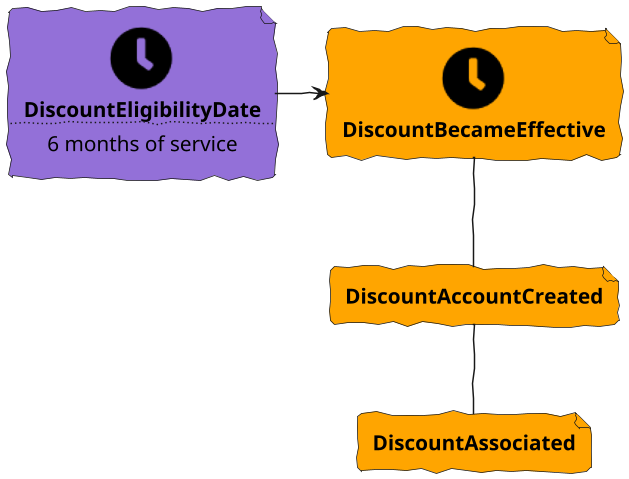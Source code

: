 @startuml
!include <tupadr3/common>
!include <tupadr3/font-awesome-5/clock>
!include <tupadr3/font-awesome-5/calendar_alt>

skinparam defaultFontName Purisa
skinparam handwritten true
skinparam backgroundcolor transparent

skinparam defaultTextAlignment center


scale 1200*480

file DiscountEligibilityDate #MediumPurple [
 <size:60><$clock></size>
 **DiscountEligibilityDate**
....
6 months of service
]

file DiscountBecameEffective #Orange [
 <size:60><$clock></size>
 **DiscountBecameEffective**
]

file DiscountAccountCreated #Orange [
 **DiscountAccountCreated**
]

file DiscountAssociated #Orange [
 **DiscountAssociated**
]


DiscountEligibilityDate -> DiscountBecameEffective
DiscountBecameEffective -D- DiscountAccountCreated
DiscountAccountCreated -D- DiscountAssociated

@enduml